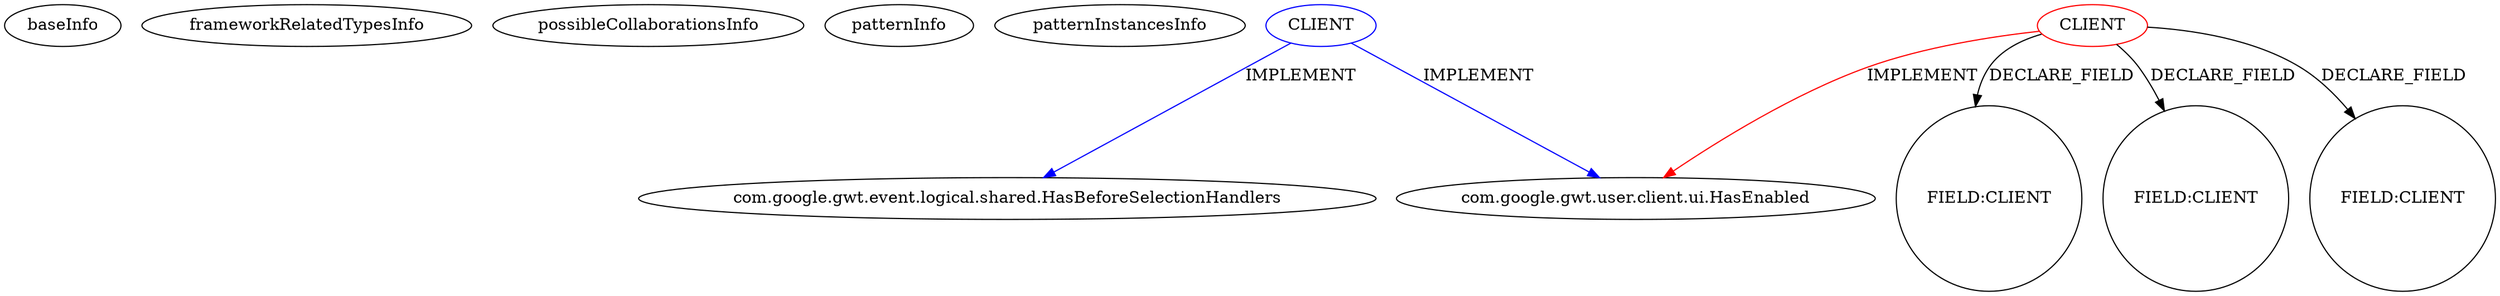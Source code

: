 digraph {
baseInfo[graphId=1516,category="pattern",isAnonymous=false,possibleRelation=false]
frameworkRelatedTypesInfo[0="com.google.gwt.user.client.ui.HasEnabled"]
possibleCollaborationsInfo[]
patternInfo[frequency=2.0,patternRootClient=0]
patternInstancesInfo[0="rdomingonl-layoutTest~/rdomingonl-layoutTest/layoutTest-master/src/main/java/nl/tc/rd/exp/layouttest/client/mvp/view/WidgetDesignerView.java~WidgetDesignerView~4344",1="kospiotr-gwt-layout-designer~/kospiotr-gwt-layout-designer/gwt-layout-designer-master/src/main/java/pl/pkosmowski/gxtshowcase/client/EditorsPanel.java~EditorsPanel~3411"]
77[label="com.google.gwt.event.logical.shared.HasBeforeSelectionHandlers",vertexType="FRAMEWORK_INTERFACE_TYPE",isFrameworkType=false]
72[label="CLIENT",vertexType="REFERENCE_CLIENT_CLASS_DECLARATION",isFrameworkType=false,color=blue]
3[label="com.google.gwt.user.client.ui.HasEnabled",vertexType="FRAMEWORK_INTERFACE_TYPE",isFrameworkType=false]
0[label="CLIENT",vertexType="ROOT_CLIENT_CLASS_DECLARATION",isFrameworkType=false,color=red]
32[label="FIELD:CLIENT",vertexType="FIELD_DECLARATION",isFrameworkType=false,shape=circle]
10[label="FIELD:CLIENT",vertexType="FIELD_DECLARATION",isFrameworkType=false,shape=circle]
22[label="FIELD:CLIENT",vertexType="FIELD_DECLARATION",isFrameworkType=false,shape=circle]
0->10[label="DECLARE_FIELD"]
0->32[label="DECLARE_FIELD"]
72->3[label="IMPLEMENT",color=blue]
0->3[label="IMPLEMENT",color=red]
72->77[label="IMPLEMENT",color=blue]
0->22[label="DECLARE_FIELD"]
}
